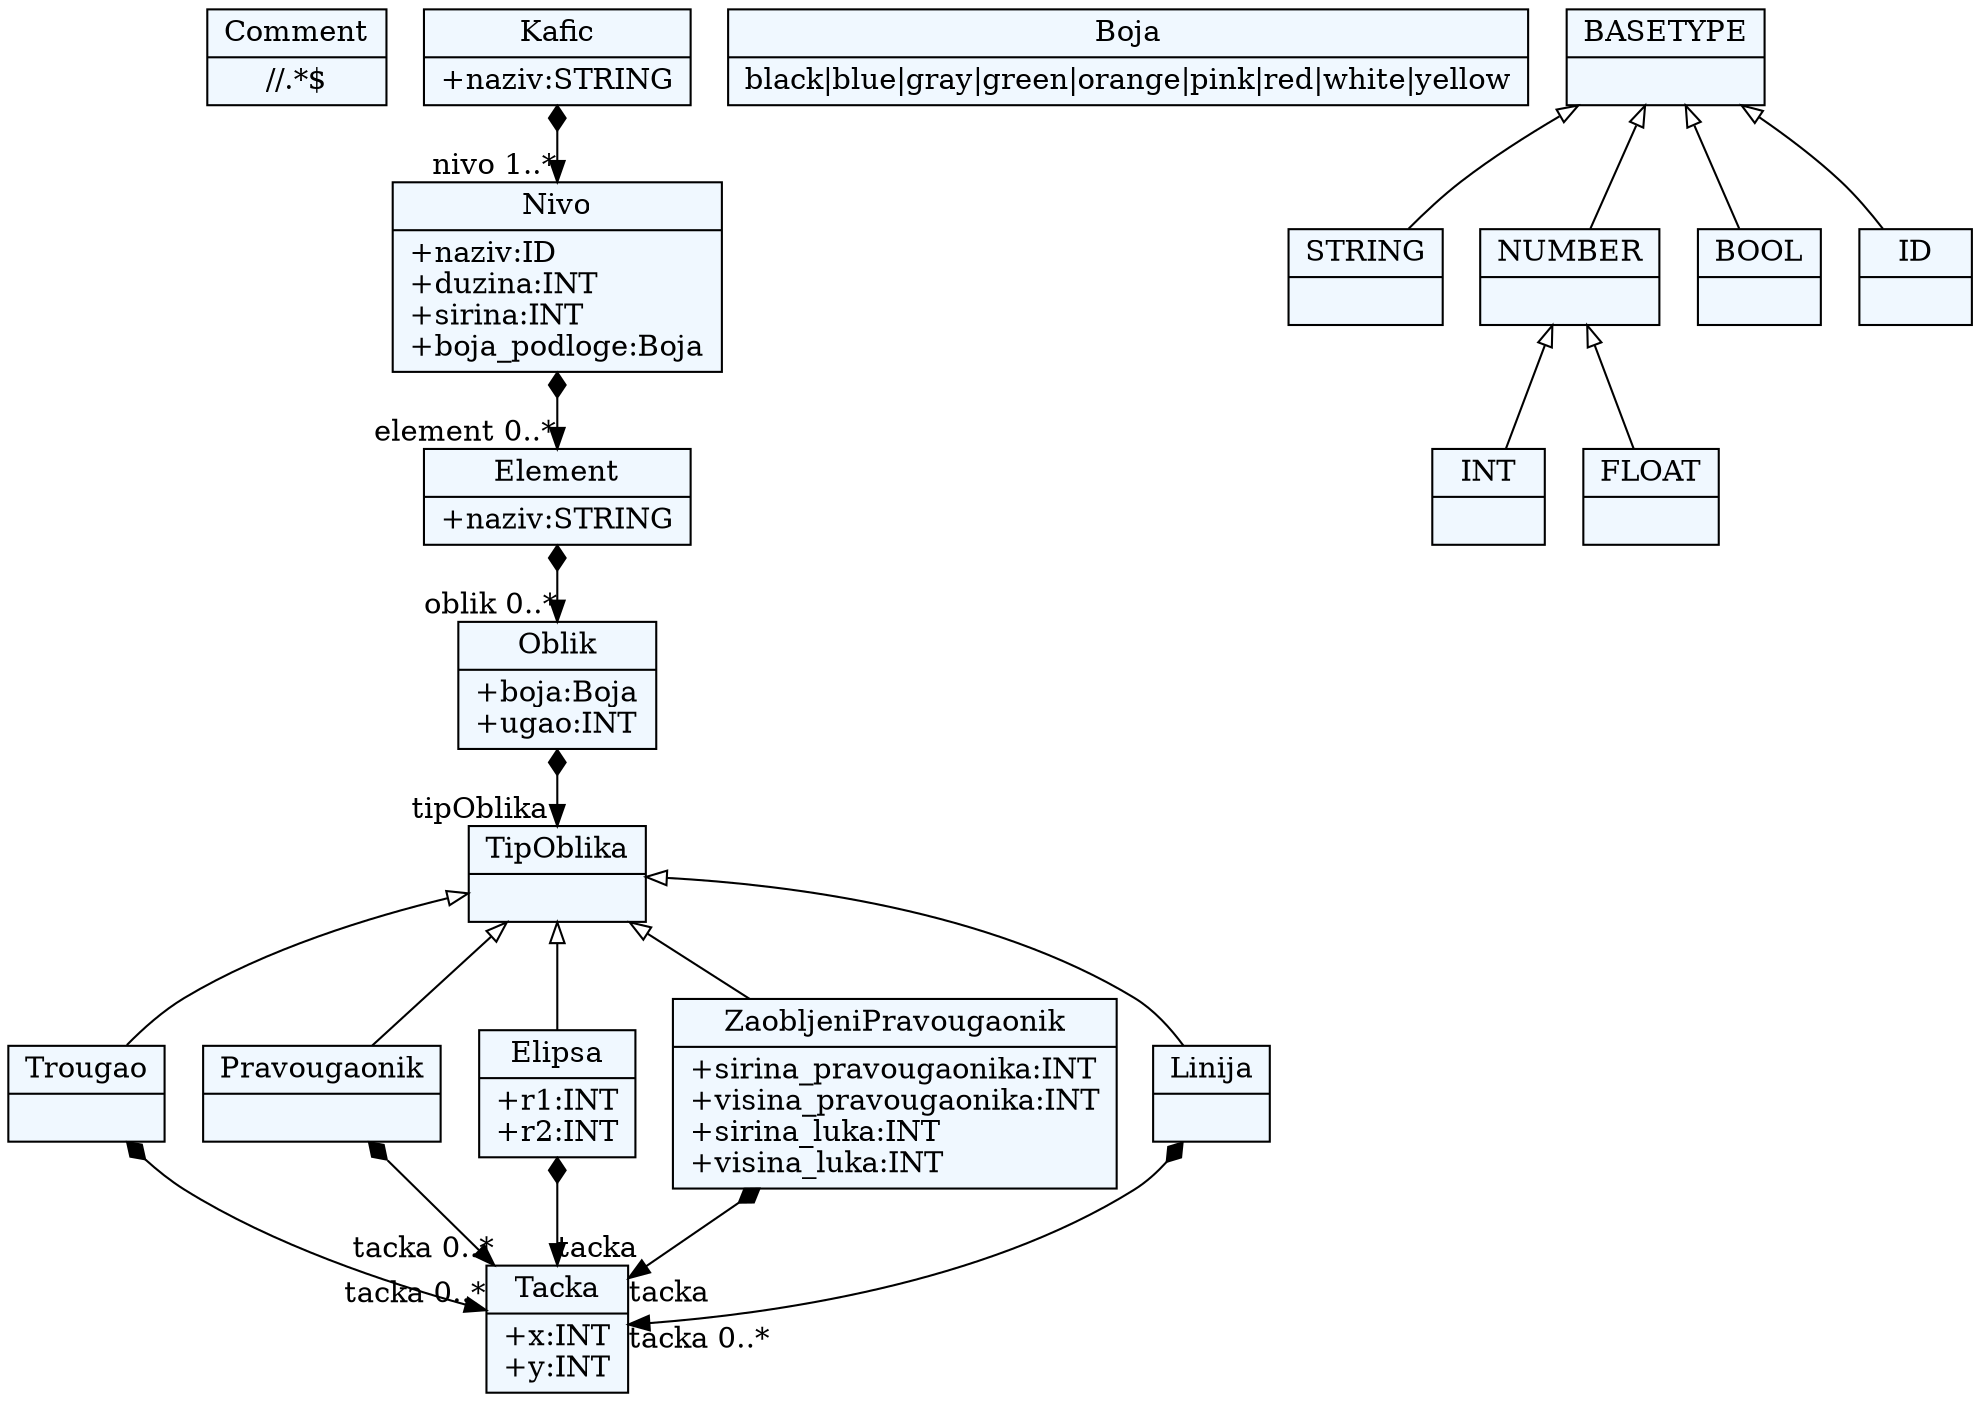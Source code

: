 
    digraph xtext {
    fontname = "Bitstream Vera Sans"
    fontsize = 8
    node[
        shape=record,
        style=filled,
        fillcolor=aliceblue
    ]
    edge[dir=black,arrowtail=empty]


50827528[ label="{Comment|\/\/.*$}"]

47714600[ label="{Tacka|+x:INT\l+y:INT\l}"]

50826584[ label="{Boja|black\|blue\|gray\|green\|orange\|pink\|red\|white\|yellow}"]

47716488 -> 47714600[arrowtail=diamond, dir=both, headlabel="tacka 0..*"]
47716488[ label="{Trougao|}"]

50823752 -> 47714600[arrowtail=diamond, dir=both, headlabel="tacka 0..*"]
50823752[ label="{Pravougaonik|}"]

50825640 -> 47714600[arrowtail=diamond, dir=both, headlabel="tacka "]
50825640[ label="{Elipsa|+r1:INT\l+r2:INT\l}"]

47711768 -> 47712712[arrowtail=diamond, dir=both, headlabel="oblik 0..*"]
47711768[ label="{Element|+naziv:STRING\l}"]

47712712 -> 47713656[arrowtail=diamond, dir=both, headlabel="tipOblika "]
47712712[ label="{Oblik|+boja:Boja\l+ugao:INT\l}"]

50824696 -> 47714600[arrowtail=diamond, dir=both, headlabel="tacka "]
50824696[ label="{ZaobljeniPravougaonik|+sirina_pravougaonika:INT\l+visina_pravougaonika:INT\l+sirina_luka:INT\l+visina_luka:INT\l}"]

47715544 -> 47714600[arrowtail=diamond, dir=both, headlabel="tacka 0..*"]
47715544[ label="{Linija|}"]

47710824 -> 47711768[arrowtail=diamond, dir=both, headlabel="element 0..*"]
47710824[ label="{Nivo|+naziv:ID\l+duzina:INT\l+sirina:INT\l+boja_podloge:Boja\l}"]

47709880 -> 47710824[arrowtail=diamond, dir=both, headlabel="nivo 1..*"]
47709880[ label="{Kafic|+naziv:STRING\l}"]

47713656[ label="{TipOblika|}"]
47713656 -> 47715544 [dir=back]
47713656 -> 47716488 [dir=back]
47713656 -> 50823752 [dir=back]
47713656 -> 50824696 [dir=back]
47713656 -> 50825640 [dir=back]

47704216[ label="{STRING|}"]

47708936[ label="{BASETYPE|}"]
47708936 -> 47707992 [dir=back]
47708936 -> 47705160 [dir=back]
47708936 -> 47703272 [dir=back]
47708936 -> 47704216 [dir=back]

47706104[ label="{INT|}"]

47707048[ label="{FLOAT|}"]

47707992[ label="{NUMBER|}"]
47707992 -> 47707048 [dir=back]
47707992 -> 47706104 [dir=back]

47705160[ label="{BOOL|}"]

47703272[ label="{ID|}"]


}
